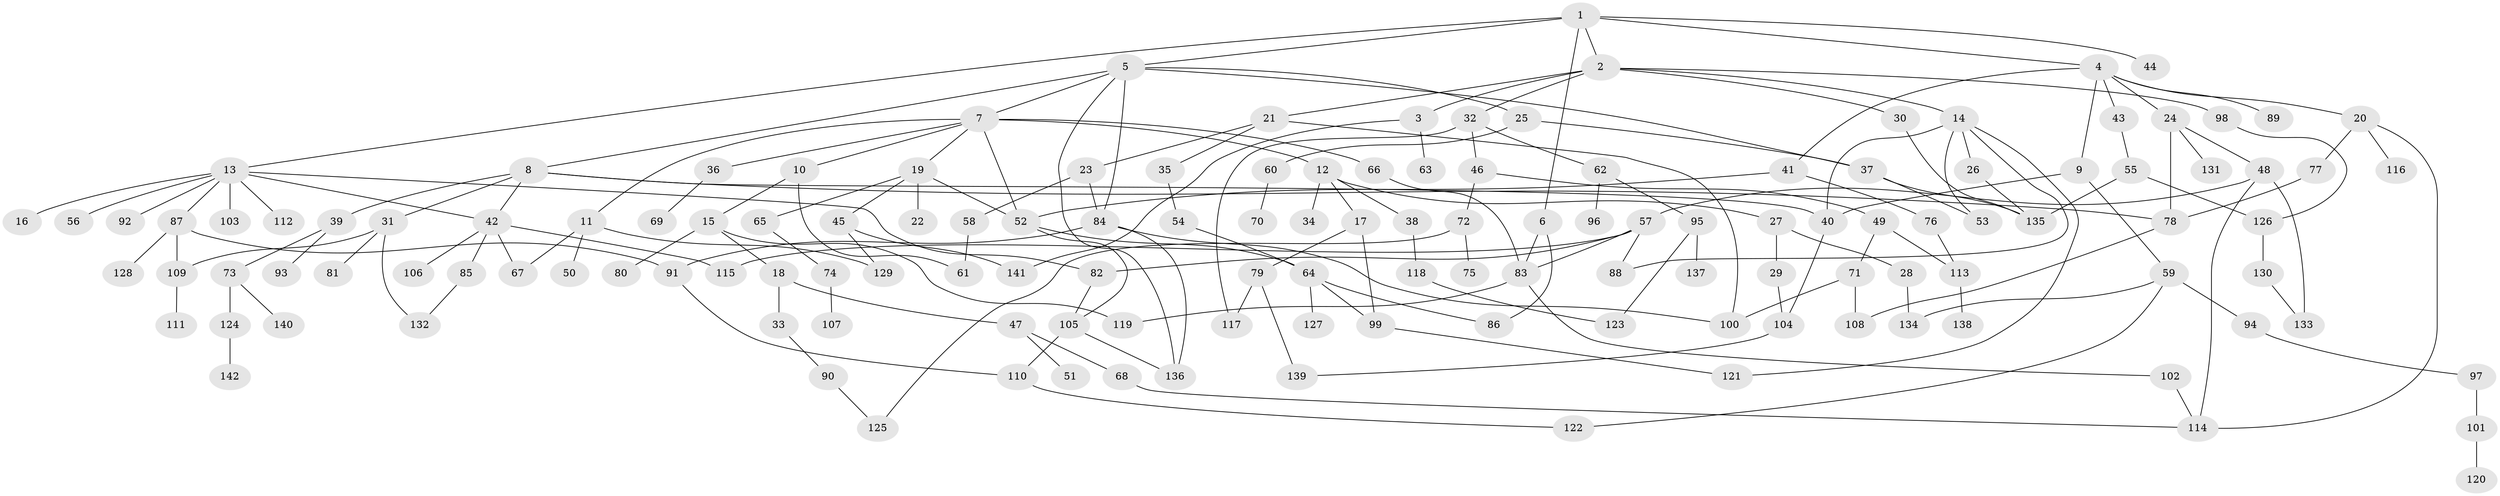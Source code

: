 // Generated by graph-tools (version 1.1) at 2025/49/03/09/25 03:49:25]
// undirected, 142 vertices, 191 edges
graph export_dot {
graph [start="1"]
  node [color=gray90,style=filled];
  1;
  2;
  3;
  4;
  5;
  6;
  7;
  8;
  9;
  10;
  11;
  12;
  13;
  14;
  15;
  16;
  17;
  18;
  19;
  20;
  21;
  22;
  23;
  24;
  25;
  26;
  27;
  28;
  29;
  30;
  31;
  32;
  33;
  34;
  35;
  36;
  37;
  38;
  39;
  40;
  41;
  42;
  43;
  44;
  45;
  46;
  47;
  48;
  49;
  50;
  51;
  52;
  53;
  54;
  55;
  56;
  57;
  58;
  59;
  60;
  61;
  62;
  63;
  64;
  65;
  66;
  67;
  68;
  69;
  70;
  71;
  72;
  73;
  74;
  75;
  76;
  77;
  78;
  79;
  80;
  81;
  82;
  83;
  84;
  85;
  86;
  87;
  88;
  89;
  90;
  91;
  92;
  93;
  94;
  95;
  96;
  97;
  98;
  99;
  100;
  101;
  102;
  103;
  104;
  105;
  106;
  107;
  108;
  109;
  110;
  111;
  112;
  113;
  114;
  115;
  116;
  117;
  118;
  119;
  120;
  121;
  122;
  123;
  124;
  125;
  126;
  127;
  128;
  129;
  130;
  131;
  132;
  133;
  134;
  135;
  136;
  137;
  138;
  139;
  140;
  141;
  142;
  1 -- 2;
  1 -- 4;
  1 -- 5;
  1 -- 6;
  1 -- 13;
  1 -- 44;
  2 -- 3;
  2 -- 14;
  2 -- 21;
  2 -- 30;
  2 -- 32;
  2 -- 98;
  3 -- 63;
  3 -- 141;
  4 -- 9;
  4 -- 20;
  4 -- 24;
  4 -- 41;
  4 -- 43;
  4 -- 89;
  5 -- 7;
  5 -- 8;
  5 -- 25;
  5 -- 37;
  5 -- 84;
  5 -- 136;
  6 -- 86;
  6 -- 83;
  7 -- 10;
  7 -- 11;
  7 -- 12;
  7 -- 19;
  7 -- 36;
  7 -- 66;
  7 -- 52;
  8 -- 31;
  8 -- 39;
  8 -- 78;
  8 -- 40;
  8 -- 42;
  9 -- 59;
  9 -- 40;
  10 -- 15;
  10 -- 61;
  11 -- 50;
  11 -- 67;
  11 -- 129;
  12 -- 17;
  12 -- 27;
  12 -- 34;
  12 -- 38;
  13 -- 16;
  13 -- 42;
  13 -- 56;
  13 -- 87;
  13 -- 92;
  13 -- 103;
  13 -- 112;
  13 -- 82;
  14 -- 26;
  14 -- 40;
  14 -- 53;
  14 -- 88;
  14 -- 121;
  15 -- 18;
  15 -- 80;
  15 -- 119;
  17 -- 79;
  17 -- 99;
  18 -- 33;
  18 -- 47;
  19 -- 22;
  19 -- 45;
  19 -- 52;
  19 -- 65;
  20 -- 77;
  20 -- 116;
  20 -- 114;
  21 -- 23;
  21 -- 35;
  21 -- 100;
  23 -- 58;
  23 -- 84;
  24 -- 48;
  24 -- 131;
  24 -- 78;
  25 -- 60;
  25 -- 37;
  26 -- 135;
  27 -- 28;
  27 -- 29;
  28 -- 134;
  29 -- 104;
  30 -- 135;
  31 -- 81;
  31 -- 109;
  31 -- 132;
  32 -- 46;
  32 -- 62;
  32 -- 117;
  33 -- 90;
  35 -- 54;
  36 -- 69;
  37 -- 53;
  37 -- 135;
  38 -- 118;
  39 -- 73;
  39 -- 93;
  40 -- 104;
  41 -- 76;
  41 -- 52;
  42 -- 67;
  42 -- 85;
  42 -- 106;
  42 -- 115;
  43 -- 55;
  45 -- 129;
  45 -- 141;
  46 -- 49;
  46 -- 72;
  47 -- 51;
  47 -- 68;
  48 -- 57;
  48 -- 133;
  48 -- 114;
  49 -- 71;
  49 -- 113;
  52 -- 105;
  52 -- 64;
  54 -- 64;
  55 -- 135;
  55 -- 126;
  57 -- 82;
  57 -- 88;
  57 -- 115;
  57 -- 83;
  58 -- 61;
  59 -- 94;
  59 -- 122;
  59 -- 134;
  60 -- 70;
  62 -- 95;
  62 -- 96;
  64 -- 86;
  64 -- 127;
  64 -- 99;
  65 -- 74;
  66 -- 83;
  68 -- 114;
  71 -- 100;
  71 -- 108;
  72 -- 75;
  72 -- 125;
  73 -- 124;
  73 -- 140;
  74 -- 107;
  76 -- 113;
  77 -- 78;
  78 -- 108;
  79 -- 139;
  79 -- 117;
  82 -- 105;
  83 -- 102;
  83 -- 119;
  84 -- 91;
  84 -- 136;
  84 -- 100;
  85 -- 132;
  87 -- 128;
  87 -- 91;
  87 -- 109;
  90 -- 125;
  91 -- 110;
  94 -- 97;
  95 -- 137;
  95 -- 123;
  97 -- 101;
  98 -- 126;
  99 -- 121;
  101 -- 120;
  102 -- 114;
  104 -- 139;
  105 -- 136;
  105 -- 110;
  109 -- 111;
  110 -- 122;
  113 -- 138;
  118 -- 123;
  124 -- 142;
  126 -- 130;
  130 -- 133;
}
